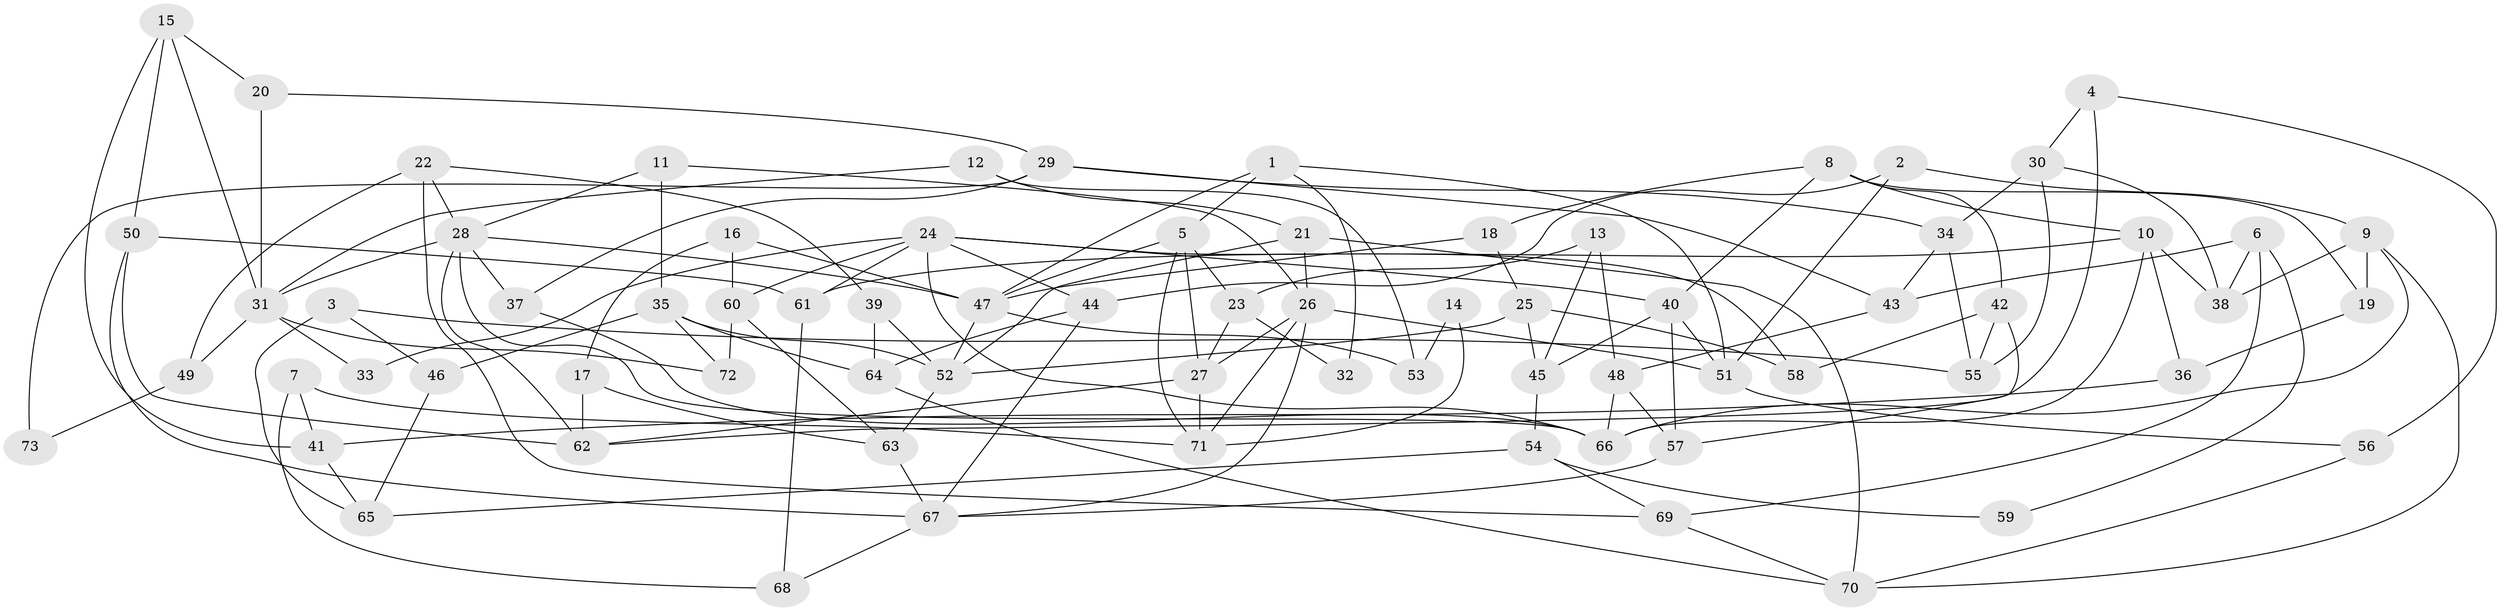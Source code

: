 // Generated by graph-tools (version 1.1) at 2025/02/03/09/25 03:02:09]
// undirected, 73 vertices, 146 edges
graph export_dot {
graph [start="1"]
  node [color=gray90,style=filled];
  1;
  2;
  3;
  4;
  5;
  6;
  7;
  8;
  9;
  10;
  11;
  12;
  13;
  14;
  15;
  16;
  17;
  18;
  19;
  20;
  21;
  22;
  23;
  24;
  25;
  26;
  27;
  28;
  29;
  30;
  31;
  32;
  33;
  34;
  35;
  36;
  37;
  38;
  39;
  40;
  41;
  42;
  43;
  44;
  45;
  46;
  47;
  48;
  49;
  50;
  51;
  52;
  53;
  54;
  55;
  56;
  57;
  58;
  59;
  60;
  61;
  62;
  63;
  64;
  65;
  66;
  67;
  68;
  69;
  70;
  71;
  72;
  73;
  1 -- 5;
  1 -- 51;
  1 -- 32;
  1 -- 47;
  2 -- 51;
  2 -- 9;
  2 -- 44;
  3 -- 65;
  3 -- 46;
  3 -- 55;
  4 -- 62;
  4 -- 30;
  4 -- 56;
  5 -- 27;
  5 -- 47;
  5 -- 23;
  5 -- 71;
  6 -- 43;
  6 -- 69;
  6 -- 38;
  6 -- 59;
  7 -- 71;
  7 -- 68;
  7 -- 41;
  8 -- 19;
  8 -- 40;
  8 -- 10;
  8 -- 18;
  8 -- 42;
  9 -- 66;
  9 -- 38;
  9 -- 19;
  9 -- 70;
  10 -- 66;
  10 -- 36;
  10 -- 38;
  10 -- 61;
  11 -- 26;
  11 -- 28;
  11 -- 35;
  12 -- 31;
  12 -- 21;
  12 -- 53;
  13 -- 45;
  13 -- 48;
  13 -- 23;
  14 -- 71;
  14 -- 53;
  15 -- 20;
  15 -- 50;
  15 -- 31;
  15 -- 41;
  16 -- 47;
  16 -- 17;
  16 -- 60;
  17 -- 63;
  17 -- 62;
  18 -- 25;
  18 -- 47;
  19 -- 36;
  20 -- 29;
  20 -- 31;
  21 -- 52;
  21 -- 26;
  21 -- 70;
  22 -- 28;
  22 -- 39;
  22 -- 49;
  22 -- 69;
  23 -- 27;
  23 -- 32;
  24 -- 40;
  24 -- 60;
  24 -- 33;
  24 -- 44;
  24 -- 58;
  24 -- 61;
  24 -- 66;
  25 -- 52;
  25 -- 58;
  25 -- 45;
  26 -- 67;
  26 -- 71;
  26 -- 27;
  26 -- 51;
  27 -- 62;
  27 -- 71;
  28 -- 31;
  28 -- 47;
  28 -- 37;
  28 -- 62;
  28 -- 66;
  29 -- 37;
  29 -- 34;
  29 -- 43;
  29 -- 73;
  30 -- 34;
  30 -- 38;
  30 -- 55;
  31 -- 72;
  31 -- 33;
  31 -- 49;
  34 -- 43;
  34 -- 55;
  35 -- 64;
  35 -- 46;
  35 -- 52;
  35 -- 72;
  36 -- 41;
  37 -- 66;
  39 -- 64;
  39 -- 52;
  40 -- 51;
  40 -- 57;
  40 -- 45;
  41 -- 65;
  42 -- 55;
  42 -- 57;
  42 -- 58;
  43 -- 48;
  44 -- 64;
  44 -- 67;
  45 -- 54;
  46 -- 65;
  47 -- 52;
  47 -- 53;
  48 -- 66;
  48 -- 57;
  49 -- 73;
  50 -- 61;
  50 -- 62;
  50 -- 67;
  51 -- 56;
  52 -- 63;
  54 -- 69;
  54 -- 59;
  54 -- 65;
  56 -- 70;
  57 -- 67;
  60 -- 63;
  60 -- 72;
  61 -- 68;
  63 -- 67;
  64 -- 70;
  67 -- 68;
  69 -- 70;
}
